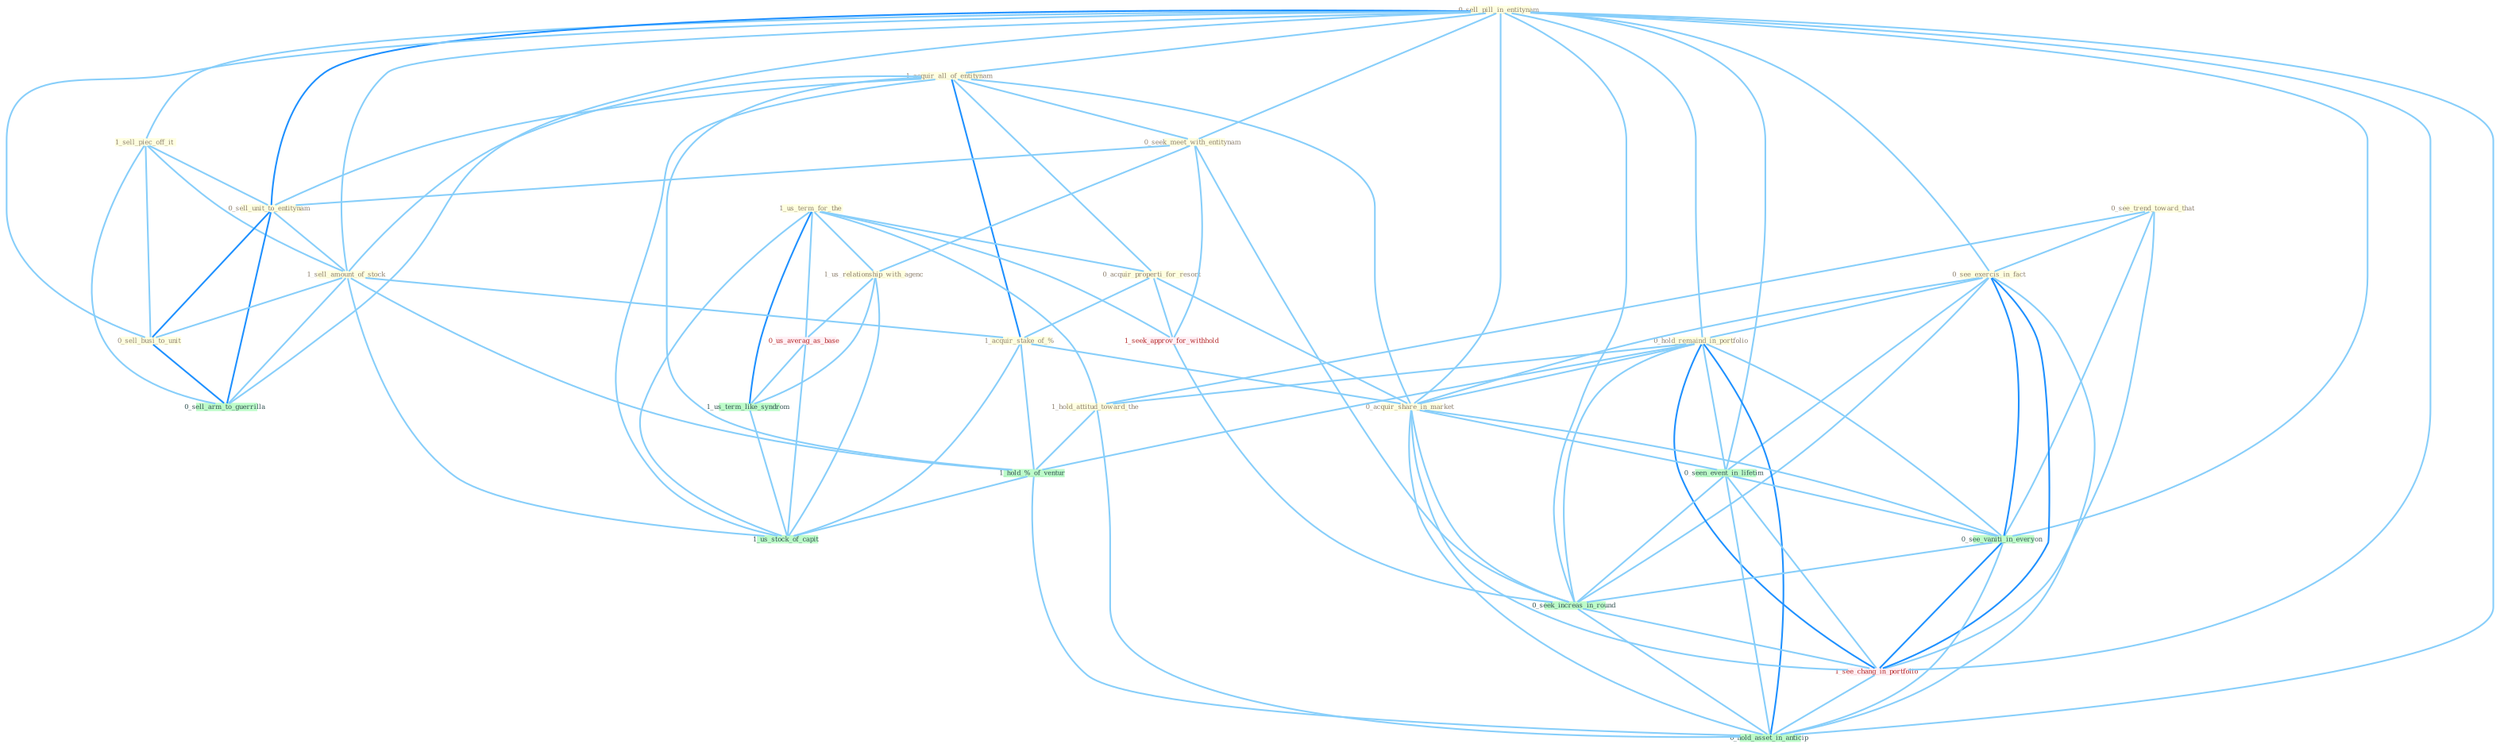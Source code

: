 Graph G{ 
    node
    [shape=polygon,style=filled,width=.5,height=.06,color="#BDFCC9",fixedsize=true,fontsize=4,
    fontcolor="#2f4f4f"];
    {node
    [color="#ffffe0", fontcolor="#8b7d6b"] "0_sell_pill_in_entitynam " "1_acquir_all_of_entitynam " "1_us_term_for_the " "1_sell_piec_off_it " "0_see_trend_toward_that " "0_seek_meet_with_entitynam " "0_acquir_properti_for_resort " "0_sell_unit_to_entitynam " "0_see_exercis_in_fact " "0_hold_remaind_in_portfolio " "1_sell_amount_of_stock " "1_us_relationship_with_agenc " "0_sell_busi_to_unit " "1_acquir_stake_of_% " "1_hold_attitud_toward_the " "0_acquir_share_in_market "}
{node [color="#fff0f5", fontcolor="#b22222"] "0_us_averag_as_base " "1_seek_approv_for_withhold " "1_see_chang_in_portfolio "}
edge [color="#B0E2FF"];

	"0_sell_pill_in_entitynam " -- "1_acquir_all_of_entitynam " [w="1", color="#87cefa" ];
	"0_sell_pill_in_entitynam " -- "1_sell_piec_off_it " [w="1", color="#87cefa" ];
	"0_sell_pill_in_entitynam " -- "0_seek_meet_with_entitynam " [w="1", color="#87cefa" ];
	"0_sell_pill_in_entitynam " -- "0_sell_unit_to_entitynam " [w="2", color="#1e90ff" , len=0.8];
	"0_sell_pill_in_entitynam " -- "0_see_exercis_in_fact " [w="1", color="#87cefa" ];
	"0_sell_pill_in_entitynam " -- "0_hold_remaind_in_portfolio " [w="1", color="#87cefa" ];
	"0_sell_pill_in_entitynam " -- "1_sell_amount_of_stock " [w="1", color="#87cefa" ];
	"0_sell_pill_in_entitynam " -- "0_sell_busi_to_unit " [w="1", color="#87cefa" ];
	"0_sell_pill_in_entitynam " -- "0_acquir_share_in_market " [w="1", color="#87cefa" ];
	"0_sell_pill_in_entitynam " -- "0_seen_event_in_lifetim " [w="1", color="#87cefa" ];
	"0_sell_pill_in_entitynam " -- "0_see_vaniti_in_everyon " [w="1", color="#87cefa" ];
	"0_sell_pill_in_entitynam " -- "0_sell_arm_to_guerrilla " [w="1", color="#87cefa" ];
	"0_sell_pill_in_entitynam " -- "0_seek_increas_in_round " [w="1", color="#87cefa" ];
	"0_sell_pill_in_entitynam " -- "1_see_chang_in_portfolio " [w="1", color="#87cefa" ];
	"0_sell_pill_in_entitynam " -- "0_hold_asset_in_anticip " [w="1", color="#87cefa" ];
	"1_acquir_all_of_entitynam " -- "0_seek_meet_with_entitynam " [w="1", color="#87cefa" ];
	"1_acquir_all_of_entitynam " -- "0_acquir_properti_for_resort " [w="1", color="#87cefa" ];
	"1_acquir_all_of_entitynam " -- "0_sell_unit_to_entitynam " [w="1", color="#87cefa" ];
	"1_acquir_all_of_entitynam " -- "1_sell_amount_of_stock " [w="1", color="#87cefa" ];
	"1_acquir_all_of_entitynam " -- "1_acquir_stake_of_% " [w="2", color="#1e90ff" , len=0.8];
	"1_acquir_all_of_entitynam " -- "0_acquir_share_in_market " [w="1", color="#87cefa" ];
	"1_acquir_all_of_entitynam " -- "1_hold_%_of_ventur " [w="1", color="#87cefa" ];
	"1_acquir_all_of_entitynam " -- "1_us_stock_of_capit " [w="1", color="#87cefa" ];
	"1_us_term_for_the " -- "0_acquir_properti_for_resort " [w="1", color="#87cefa" ];
	"1_us_term_for_the " -- "1_us_relationship_with_agenc " [w="1", color="#87cefa" ];
	"1_us_term_for_the " -- "1_hold_attitud_toward_the " [w="1", color="#87cefa" ];
	"1_us_term_for_the " -- "0_us_averag_as_base " [w="1", color="#87cefa" ];
	"1_us_term_for_the " -- "1_us_term_like_syndrom " [w="2", color="#1e90ff" , len=0.8];
	"1_us_term_for_the " -- "1_seek_approv_for_withhold " [w="1", color="#87cefa" ];
	"1_us_term_for_the " -- "1_us_stock_of_capit " [w="1", color="#87cefa" ];
	"1_sell_piec_off_it " -- "0_sell_unit_to_entitynam " [w="1", color="#87cefa" ];
	"1_sell_piec_off_it " -- "1_sell_amount_of_stock " [w="1", color="#87cefa" ];
	"1_sell_piec_off_it " -- "0_sell_busi_to_unit " [w="1", color="#87cefa" ];
	"1_sell_piec_off_it " -- "0_sell_arm_to_guerrilla " [w="1", color="#87cefa" ];
	"0_see_trend_toward_that " -- "0_see_exercis_in_fact " [w="1", color="#87cefa" ];
	"0_see_trend_toward_that " -- "1_hold_attitud_toward_the " [w="1", color="#87cefa" ];
	"0_see_trend_toward_that " -- "0_see_vaniti_in_everyon " [w="1", color="#87cefa" ];
	"0_see_trend_toward_that " -- "1_see_chang_in_portfolio " [w="1", color="#87cefa" ];
	"0_seek_meet_with_entitynam " -- "0_sell_unit_to_entitynam " [w="1", color="#87cefa" ];
	"0_seek_meet_with_entitynam " -- "1_us_relationship_with_agenc " [w="1", color="#87cefa" ];
	"0_seek_meet_with_entitynam " -- "1_seek_approv_for_withhold " [w="1", color="#87cefa" ];
	"0_seek_meet_with_entitynam " -- "0_seek_increas_in_round " [w="1", color="#87cefa" ];
	"0_acquir_properti_for_resort " -- "1_acquir_stake_of_% " [w="1", color="#87cefa" ];
	"0_acquir_properti_for_resort " -- "0_acquir_share_in_market " [w="1", color="#87cefa" ];
	"0_acquir_properti_for_resort " -- "1_seek_approv_for_withhold " [w="1", color="#87cefa" ];
	"0_sell_unit_to_entitynam " -- "1_sell_amount_of_stock " [w="1", color="#87cefa" ];
	"0_sell_unit_to_entitynam " -- "0_sell_busi_to_unit " [w="2", color="#1e90ff" , len=0.8];
	"0_sell_unit_to_entitynam " -- "0_sell_arm_to_guerrilla " [w="2", color="#1e90ff" , len=0.8];
	"0_see_exercis_in_fact " -- "0_hold_remaind_in_portfolio " [w="1", color="#87cefa" ];
	"0_see_exercis_in_fact " -- "0_acquir_share_in_market " [w="1", color="#87cefa" ];
	"0_see_exercis_in_fact " -- "0_seen_event_in_lifetim " [w="1", color="#87cefa" ];
	"0_see_exercis_in_fact " -- "0_see_vaniti_in_everyon " [w="2", color="#1e90ff" , len=0.8];
	"0_see_exercis_in_fact " -- "0_seek_increas_in_round " [w="1", color="#87cefa" ];
	"0_see_exercis_in_fact " -- "1_see_chang_in_portfolio " [w="2", color="#1e90ff" , len=0.8];
	"0_see_exercis_in_fact " -- "0_hold_asset_in_anticip " [w="1", color="#87cefa" ];
	"0_hold_remaind_in_portfolio " -- "1_hold_attitud_toward_the " [w="1", color="#87cefa" ];
	"0_hold_remaind_in_portfolio " -- "0_acquir_share_in_market " [w="1", color="#87cefa" ];
	"0_hold_remaind_in_portfolio " -- "0_seen_event_in_lifetim " [w="1", color="#87cefa" ];
	"0_hold_remaind_in_portfolio " -- "1_hold_%_of_ventur " [w="1", color="#87cefa" ];
	"0_hold_remaind_in_portfolio " -- "0_see_vaniti_in_everyon " [w="1", color="#87cefa" ];
	"0_hold_remaind_in_portfolio " -- "0_seek_increas_in_round " [w="1", color="#87cefa" ];
	"0_hold_remaind_in_portfolio " -- "1_see_chang_in_portfolio " [w="2", color="#1e90ff" , len=0.8];
	"0_hold_remaind_in_portfolio " -- "0_hold_asset_in_anticip " [w="2", color="#1e90ff" , len=0.8];
	"1_sell_amount_of_stock " -- "0_sell_busi_to_unit " [w="1", color="#87cefa" ];
	"1_sell_amount_of_stock " -- "1_acquir_stake_of_% " [w="1", color="#87cefa" ];
	"1_sell_amount_of_stock " -- "1_hold_%_of_ventur " [w="1", color="#87cefa" ];
	"1_sell_amount_of_stock " -- "0_sell_arm_to_guerrilla " [w="1", color="#87cefa" ];
	"1_sell_amount_of_stock " -- "1_us_stock_of_capit " [w="1", color="#87cefa" ];
	"1_us_relationship_with_agenc " -- "0_us_averag_as_base " [w="1", color="#87cefa" ];
	"1_us_relationship_with_agenc " -- "1_us_term_like_syndrom " [w="1", color="#87cefa" ];
	"1_us_relationship_with_agenc " -- "1_us_stock_of_capit " [w="1", color="#87cefa" ];
	"0_sell_busi_to_unit " -- "0_sell_arm_to_guerrilla " [w="2", color="#1e90ff" , len=0.8];
	"1_acquir_stake_of_% " -- "0_acquir_share_in_market " [w="1", color="#87cefa" ];
	"1_acquir_stake_of_% " -- "1_hold_%_of_ventur " [w="1", color="#87cefa" ];
	"1_acquir_stake_of_% " -- "1_us_stock_of_capit " [w="1", color="#87cefa" ];
	"1_hold_attitud_toward_the " -- "1_hold_%_of_ventur " [w="1", color="#87cefa" ];
	"1_hold_attitud_toward_the " -- "0_hold_asset_in_anticip " [w="1", color="#87cefa" ];
	"0_acquir_share_in_market " -- "0_seen_event_in_lifetim " [w="1", color="#87cefa" ];
	"0_acquir_share_in_market " -- "0_see_vaniti_in_everyon " [w="1", color="#87cefa" ];
	"0_acquir_share_in_market " -- "0_seek_increas_in_round " [w="1", color="#87cefa" ];
	"0_acquir_share_in_market " -- "1_see_chang_in_portfolio " [w="1", color="#87cefa" ];
	"0_acquir_share_in_market " -- "0_hold_asset_in_anticip " [w="1", color="#87cefa" ];
	"0_seen_event_in_lifetim " -- "0_see_vaniti_in_everyon " [w="1", color="#87cefa" ];
	"0_seen_event_in_lifetim " -- "0_seek_increas_in_round " [w="1", color="#87cefa" ];
	"0_seen_event_in_lifetim " -- "1_see_chang_in_portfolio " [w="1", color="#87cefa" ];
	"0_seen_event_in_lifetim " -- "0_hold_asset_in_anticip " [w="1", color="#87cefa" ];
	"0_us_averag_as_base " -- "1_us_term_like_syndrom " [w="1", color="#87cefa" ];
	"0_us_averag_as_base " -- "1_us_stock_of_capit " [w="1", color="#87cefa" ];
	"1_us_term_like_syndrom " -- "1_us_stock_of_capit " [w="1", color="#87cefa" ];
	"1_seek_approv_for_withhold " -- "0_seek_increas_in_round " [w="1", color="#87cefa" ];
	"1_hold_%_of_ventur " -- "1_us_stock_of_capit " [w="1", color="#87cefa" ];
	"1_hold_%_of_ventur " -- "0_hold_asset_in_anticip " [w="1", color="#87cefa" ];
	"0_see_vaniti_in_everyon " -- "0_seek_increas_in_round " [w="1", color="#87cefa" ];
	"0_see_vaniti_in_everyon " -- "1_see_chang_in_portfolio " [w="2", color="#1e90ff" , len=0.8];
	"0_see_vaniti_in_everyon " -- "0_hold_asset_in_anticip " [w="1", color="#87cefa" ];
	"0_seek_increas_in_round " -- "1_see_chang_in_portfolio " [w="1", color="#87cefa" ];
	"0_seek_increas_in_round " -- "0_hold_asset_in_anticip " [w="1", color="#87cefa" ];
	"1_see_chang_in_portfolio " -- "0_hold_asset_in_anticip " [w="1", color="#87cefa" ];
}